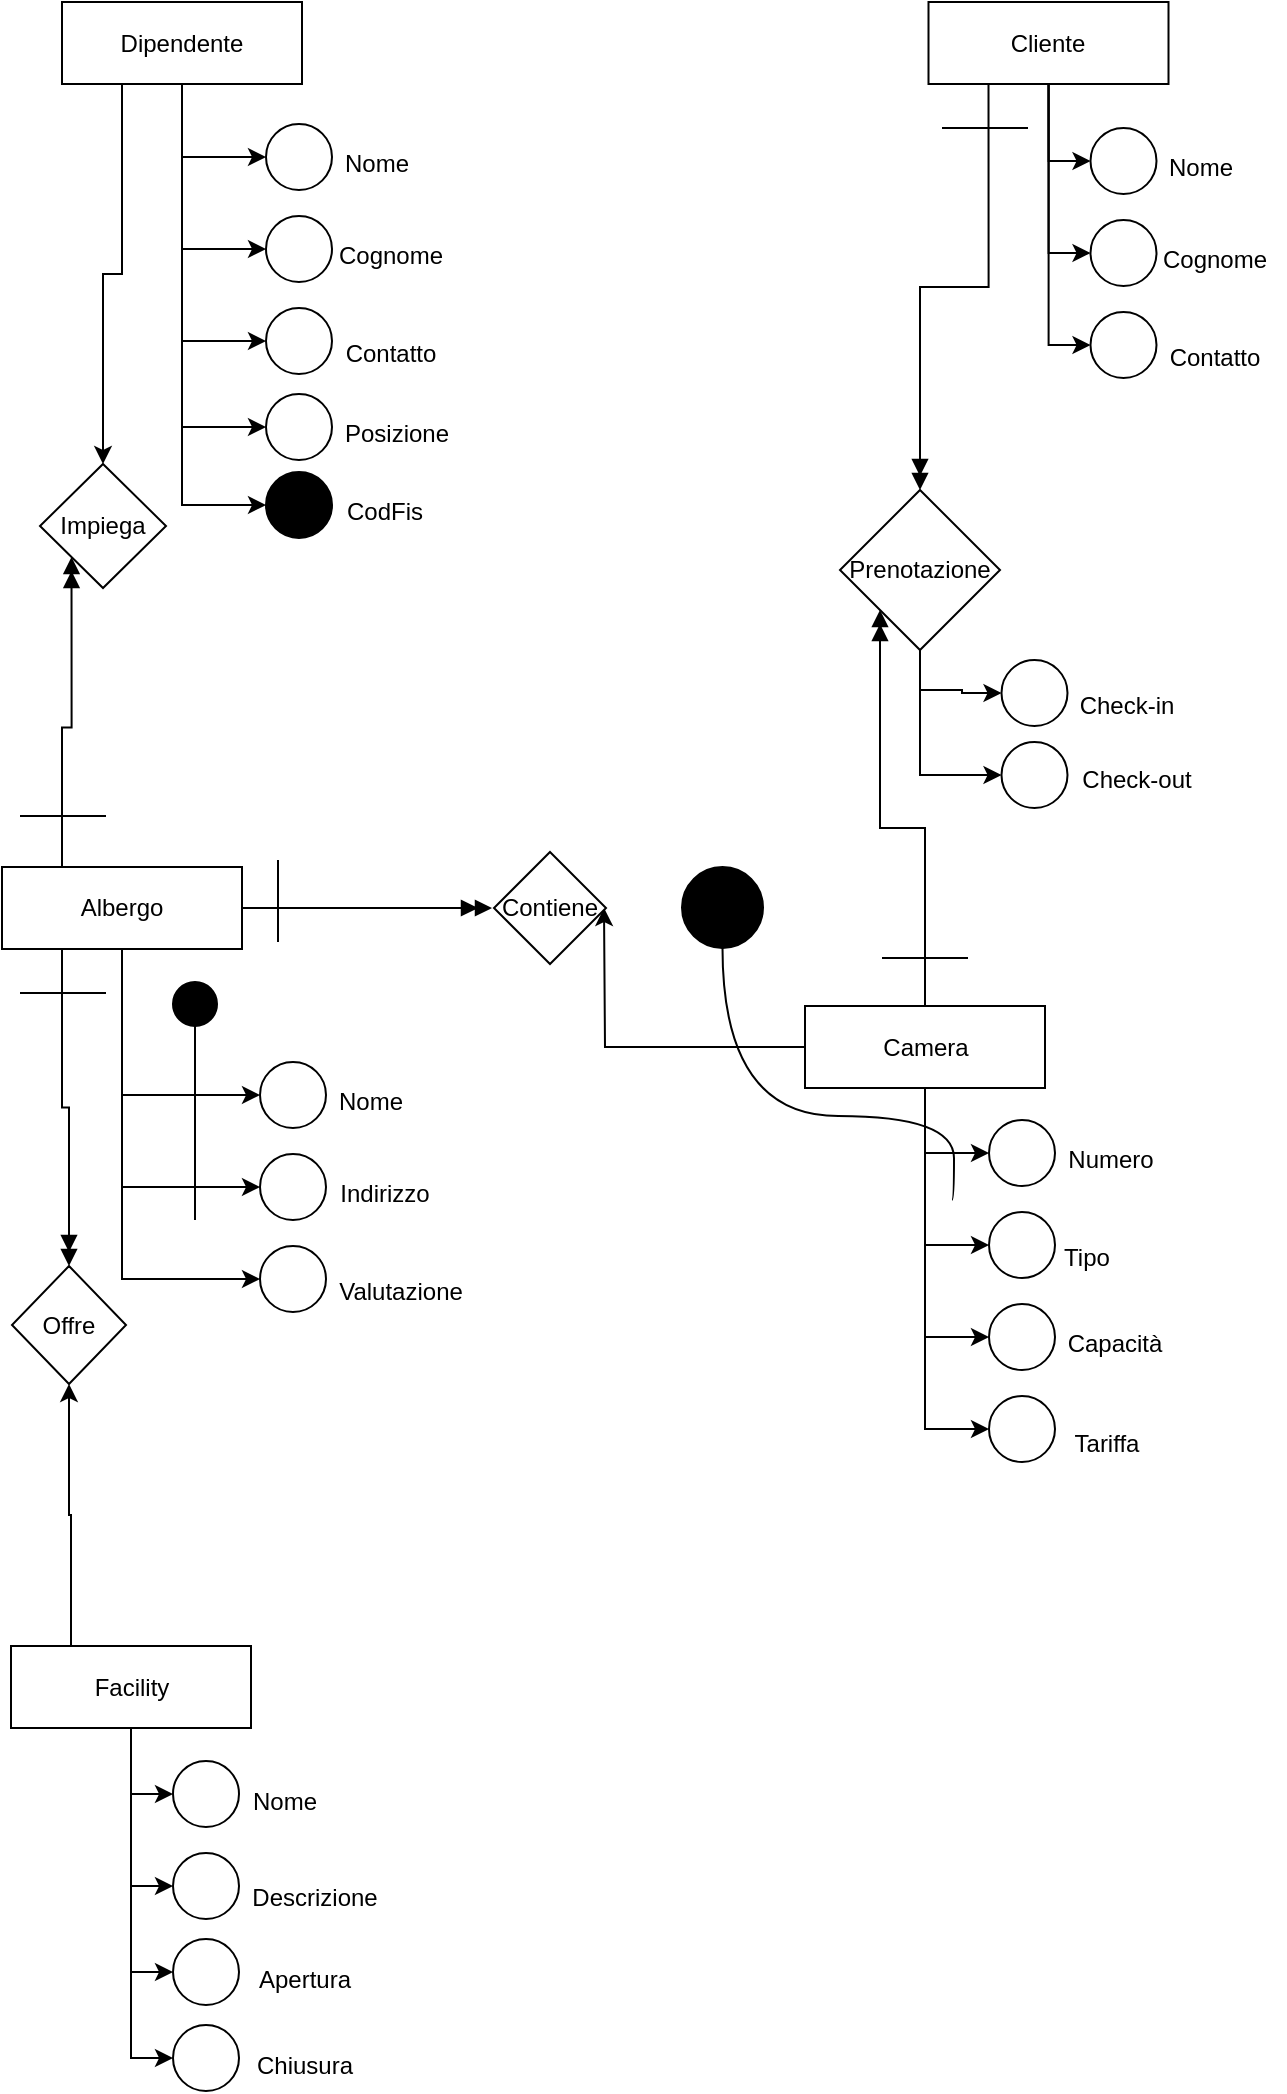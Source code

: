<mxfile version="24.0.4" type="device">
  <diagram name="Pagina-1" id="AiaeRQb6brpJJkrm8Bjg">
    <mxGraphModel dx="880" dy="532" grid="0" gridSize="10" guides="1" tooltips="1" connect="1" arrows="1" fold="1" page="1" pageScale="1" pageWidth="827" pageHeight="1169" math="0" shadow="0">
      <root>
        <mxCell id="0" />
        <mxCell id="1" parent="0" />
        <mxCell id="IVOFBcUzNCDM0Q9P0qSt-15" style="edgeStyle=orthogonalEdgeStyle;rounded=0;orthogonalLoop=1;jettySize=auto;html=1;exitX=0.5;exitY=1;exitDx=0;exitDy=0;entryX=0;entryY=0.5;entryDx=0;entryDy=0;" parent="1" source="IVOFBcUzNCDM0Q9P0qSt-1" target="IVOFBcUzNCDM0Q9P0qSt-9" edge="1">
          <mxGeometry relative="1" as="geometry" />
        </mxCell>
        <mxCell id="IVOFBcUzNCDM0Q9P0qSt-16" style="edgeStyle=orthogonalEdgeStyle;rounded=0;orthogonalLoop=1;jettySize=auto;html=1;exitX=0.5;exitY=1;exitDx=0;exitDy=0;entryX=0;entryY=0.5;entryDx=0;entryDy=0;" parent="1" source="IVOFBcUzNCDM0Q9P0qSt-1" target="IVOFBcUzNCDM0Q9P0qSt-11" edge="1">
          <mxGeometry relative="1" as="geometry" />
        </mxCell>
        <mxCell id="IVOFBcUzNCDM0Q9P0qSt-17" style="edgeStyle=orthogonalEdgeStyle;rounded=0;orthogonalLoop=1;jettySize=auto;html=1;exitX=0.5;exitY=1;exitDx=0;exitDy=0;entryX=0;entryY=0.5;entryDx=0;entryDy=0;" parent="1" source="IVOFBcUzNCDM0Q9P0qSt-1" target="IVOFBcUzNCDM0Q9P0qSt-13" edge="1">
          <mxGeometry relative="1" as="geometry" />
        </mxCell>
        <mxCell id="IVOFBcUzNCDM0Q9P0qSt-81" style="edgeStyle=orthogonalEdgeStyle;rounded=0;orthogonalLoop=1;jettySize=auto;html=1;exitX=1;exitY=0.5;exitDx=0;exitDy=0;entryX=0;entryY=0.5;entryDx=0;entryDy=0;endArrow=doubleBlock;endFill=1;" parent="1" source="IVOFBcUzNCDM0Q9P0qSt-1" edge="1">
          <mxGeometry relative="1" as="geometry">
            <mxPoint x="343" y="522" as="targetPoint" />
          </mxGeometry>
        </mxCell>
        <mxCell id="IVOFBcUzNCDM0Q9P0qSt-90" style="edgeStyle=orthogonalEdgeStyle;rounded=0;orthogonalLoop=1;jettySize=auto;html=1;exitX=0.25;exitY=1;exitDx=0;exitDy=0;entryX=0.5;entryY=0;entryDx=0;entryDy=0;endArrow=doubleBlock;endFill=1;" parent="1" source="IVOFBcUzNCDM0Q9P0qSt-1" target="IVOFBcUzNCDM0Q9P0qSt-89" edge="1">
          <mxGeometry relative="1" as="geometry" />
        </mxCell>
        <mxCell id="IVOFBcUzNCDM0Q9P0qSt-94" style="edgeStyle=orthogonalEdgeStyle;rounded=0;orthogonalLoop=1;jettySize=auto;html=1;exitX=0.25;exitY=0;exitDx=0;exitDy=0;entryX=0;entryY=1;entryDx=0;entryDy=0;endArrow=doubleBlock;endFill=1;" parent="1" source="IVOFBcUzNCDM0Q9P0qSt-1" target="IVOFBcUzNCDM0Q9P0qSt-93" edge="1">
          <mxGeometry relative="1" as="geometry" />
        </mxCell>
        <mxCell id="IVOFBcUzNCDM0Q9P0qSt-1" value="Albergo" style="rounded=0;whiteSpace=wrap;html=1;" parent="1" vertex="1">
          <mxGeometry x="98" y="501.5" width="120" height="41" as="geometry" />
        </mxCell>
        <mxCell id="IVOFBcUzNCDM0Q9P0qSt-26" style="edgeStyle=orthogonalEdgeStyle;rounded=0;orthogonalLoop=1;jettySize=auto;html=1;exitX=0.5;exitY=1;exitDx=0;exitDy=0;entryX=0;entryY=0.5;entryDx=0;entryDy=0;" parent="1" source="IVOFBcUzNCDM0Q9P0qSt-3" target="IVOFBcUzNCDM0Q9P0qSt-18" edge="1">
          <mxGeometry relative="1" as="geometry" />
        </mxCell>
        <mxCell id="IVOFBcUzNCDM0Q9P0qSt-27" style="edgeStyle=orthogonalEdgeStyle;rounded=0;orthogonalLoop=1;jettySize=auto;html=1;entryX=0;entryY=0.5;entryDx=0;entryDy=0;" parent="1" source="IVOFBcUzNCDM0Q9P0qSt-3" target="IVOFBcUzNCDM0Q9P0qSt-20" edge="1">
          <mxGeometry relative="1" as="geometry" />
        </mxCell>
        <mxCell id="IVOFBcUzNCDM0Q9P0qSt-28" style="edgeStyle=orthogonalEdgeStyle;rounded=0;orthogonalLoop=1;jettySize=auto;html=1;entryX=0;entryY=0.5;entryDx=0;entryDy=0;" parent="1" source="IVOFBcUzNCDM0Q9P0qSt-3" target="IVOFBcUzNCDM0Q9P0qSt-22" edge="1">
          <mxGeometry relative="1" as="geometry" />
        </mxCell>
        <mxCell id="IVOFBcUzNCDM0Q9P0qSt-30" style="edgeStyle=orthogonalEdgeStyle;rounded=0;orthogonalLoop=1;jettySize=auto;html=1;entryX=0;entryY=0.5;entryDx=0;entryDy=0;" parent="1" source="IVOFBcUzNCDM0Q9P0qSt-3" target="IVOFBcUzNCDM0Q9P0qSt-24" edge="1">
          <mxGeometry relative="1" as="geometry" />
        </mxCell>
        <mxCell id="IVOFBcUzNCDM0Q9P0qSt-82" style="edgeStyle=orthogonalEdgeStyle;rounded=0;orthogonalLoop=1;jettySize=auto;html=1;exitX=0;exitY=0.5;exitDx=0;exitDy=0;entryX=1;entryY=0.5;entryDx=0;entryDy=0;endArrow=classic;endFill=1;" parent="1" source="IVOFBcUzNCDM0Q9P0qSt-3" edge="1">
          <mxGeometry relative="1" as="geometry">
            <mxPoint x="399" y="522" as="targetPoint" />
          </mxGeometry>
        </mxCell>
        <mxCell id="IVOFBcUzNCDM0Q9P0qSt-3" value="Camera" style="rounded=0;whiteSpace=wrap;html=1;" parent="1" vertex="1">
          <mxGeometry x="499.5" y="571" width="120" height="41" as="geometry" />
        </mxCell>
        <mxCell id="IVOFBcUzNCDM0Q9P0qSt-42" style="edgeStyle=orthogonalEdgeStyle;rounded=0;orthogonalLoop=1;jettySize=auto;html=1;exitX=0.5;exitY=1;exitDx=0;exitDy=0;entryX=0;entryY=0.5;entryDx=0;entryDy=0;" parent="1" source="IVOFBcUzNCDM0Q9P0qSt-4" target="IVOFBcUzNCDM0Q9P0qSt-32" edge="1">
          <mxGeometry relative="1" as="geometry" />
        </mxCell>
        <mxCell id="IVOFBcUzNCDM0Q9P0qSt-43" style="edgeStyle=orthogonalEdgeStyle;rounded=0;orthogonalLoop=1;jettySize=auto;html=1;entryX=0;entryY=0.5;entryDx=0;entryDy=0;" parent="1" source="IVOFBcUzNCDM0Q9P0qSt-4" target="IVOFBcUzNCDM0Q9P0qSt-34" edge="1">
          <mxGeometry relative="1" as="geometry" />
        </mxCell>
        <mxCell id="IVOFBcUzNCDM0Q9P0qSt-44" style="edgeStyle=orthogonalEdgeStyle;rounded=0;orthogonalLoop=1;jettySize=auto;html=1;entryX=0;entryY=0.5;entryDx=0;entryDy=0;" parent="1" source="IVOFBcUzNCDM0Q9P0qSt-4" target="IVOFBcUzNCDM0Q9P0qSt-36" edge="1">
          <mxGeometry relative="1" as="geometry" />
        </mxCell>
        <mxCell id="IVOFBcUzNCDM0Q9P0qSt-85" style="edgeStyle=orthogonalEdgeStyle;rounded=0;orthogonalLoop=1;jettySize=auto;html=1;exitX=0.25;exitY=1;exitDx=0;exitDy=0;entryX=0.5;entryY=0;entryDx=0;entryDy=0;endArrow=doubleBlock;endFill=1;" parent="1" source="IVOFBcUzNCDM0Q9P0qSt-4" target="IVOFBcUzNCDM0Q9P0qSt-61" edge="1">
          <mxGeometry relative="1" as="geometry" />
        </mxCell>
        <mxCell id="IVOFBcUzNCDM0Q9P0qSt-4" value="Cliente" style="rounded=0;whiteSpace=wrap;html=1;" parent="1" vertex="1">
          <mxGeometry x="561.25" y="69" width="120" height="41" as="geometry" />
        </mxCell>
        <mxCell id="IVOFBcUzNCDM0Q9P0qSt-57" style="edgeStyle=orthogonalEdgeStyle;rounded=0;orthogonalLoop=1;jettySize=auto;html=1;entryX=0;entryY=0.5;entryDx=0;entryDy=0;" parent="1" source="IVOFBcUzNCDM0Q9P0qSt-7" target="IVOFBcUzNCDM0Q9P0qSt-47" edge="1">
          <mxGeometry relative="1" as="geometry" />
        </mxCell>
        <mxCell id="IVOFBcUzNCDM0Q9P0qSt-58" style="edgeStyle=orthogonalEdgeStyle;rounded=0;orthogonalLoop=1;jettySize=auto;html=1;entryX=0;entryY=0.5;entryDx=0;entryDy=0;" parent="1" source="IVOFBcUzNCDM0Q9P0qSt-7" target="IVOFBcUzNCDM0Q9P0qSt-49" edge="1">
          <mxGeometry relative="1" as="geometry" />
        </mxCell>
        <mxCell id="IVOFBcUzNCDM0Q9P0qSt-59" style="edgeStyle=orthogonalEdgeStyle;rounded=0;orthogonalLoop=1;jettySize=auto;html=1;entryX=0;entryY=0.5;entryDx=0;entryDy=0;" parent="1" source="IVOFBcUzNCDM0Q9P0qSt-7" target="IVOFBcUzNCDM0Q9P0qSt-51" edge="1">
          <mxGeometry relative="1" as="geometry" />
        </mxCell>
        <mxCell id="IVOFBcUzNCDM0Q9P0qSt-60" style="edgeStyle=orthogonalEdgeStyle;rounded=0;orthogonalLoop=1;jettySize=auto;html=1;entryX=0;entryY=0.5;entryDx=0;entryDy=0;" parent="1" source="IVOFBcUzNCDM0Q9P0qSt-7" target="IVOFBcUzNCDM0Q9P0qSt-53" edge="1">
          <mxGeometry relative="1" as="geometry" />
        </mxCell>
        <mxCell id="IVOFBcUzNCDM0Q9P0qSt-95" style="edgeStyle=orthogonalEdgeStyle;rounded=0;orthogonalLoop=1;jettySize=auto;html=1;exitX=0.25;exitY=1;exitDx=0;exitDy=0;entryX=0.5;entryY=0;entryDx=0;entryDy=0;" parent="1" source="IVOFBcUzNCDM0Q9P0qSt-7" target="IVOFBcUzNCDM0Q9P0qSt-93" edge="1">
          <mxGeometry relative="1" as="geometry" />
        </mxCell>
        <mxCell id="IVOFBcUzNCDM0Q9P0qSt-102" style="edgeStyle=orthogonalEdgeStyle;rounded=0;orthogonalLoop=1;jettySize=auto;html=1;entryX=0;entryY=0.5;entryDx=0;entryDy=0;" parent="1" source="IVOFBcUzNCDM0Q9P0qSt-7" target="IVOFBcUzNCDM0Q9P0qSt-100" edge="1">
          <mxGeometry relative="1" as="geometry" />
        </mxCell>
        <mxCell id="IVOFBcUzNCDM0Q9P0qSt-7" value="Dipendente" style="rounded=0;whiteSpace=wrap;html=1;" parent="1" vertex="1">
          <mxGeometry x="128" y="69" width="120" height="41" as="geometry" />
        </mxCell>
        <mxCell id="IVOFBcUzNCDM0Q9P0qSt-76" style="edgeStyle=orthogonalEdgeStyle;rounded=0;orthogonalLoop=1;jettySize=auto;html=1;entryX=0;entryY=0.5;entryDx=0;entryDy=0;" parent="1" source="IVOFBcUzNCDM0Q9P0qSt-8" target="IVOFBcUzNCDM0Q9P0qSt-68" edge="1">
          <mxGeometry relative="1" as="geometry" />
        </mxCell>
        <mxCell id="IVOFBcUzNCDM0Q9P0qSt-77" style="edgeStyle=orthogonalEdgeStyle;rounded=0;orthogonalLoop=1;jettySize=auto;html=1;entryX=0;entryY=0.5;entryDx=0;entryDy=0;" parent="1" source="IVOFBcUzNCDM0Q9P0qSt-8" target="IVOFBcUzNCDM0Q9P0qSt-70" edge="1">
          <mxGeometry relative="1" as="geometry" />
        </mxCell>
        <mxCell id="IVOFBcUzNCDM0Q9P0qSt-78" style="edgeStyle=orthogonalEdgeStyle;rounded=0;orthogonalLoop=1;jettySize=auto;html=1;entryX=0;entryY=0.5;entryDx=0;entryDy=0;" parent="1" source="IVOFBcUzNCDM0Q9P0qSt-8" target="IVOFBcUzNCDM0Q9P0qSt-72" edge="1">
          <mxGeometry relative="1" as="geometry" />
        </mxCell>
        <mxCell id="IVOFBcUzNCDM0Q9P0qSt-79" style="edgeStyle=orthogonalEdgeStyle;rounded=0;orthogonalLoop=1;jettySize=auto;html=1;entryX=0;entryY=0.5;entryDx=0;entryDy=0;" parent="1" source="IVOFBcUzNCDM0Q9P0qSt-8" target="IVOFBcUzNCDM0Q9P0qSt-74" edge="1">
          <mxGeometry relative="1" as="geometry" />
        </mxCell>
        <mxCell id="IVOFBcUzNCDM0Q9P0qSt-91" style="edgeStyle=orthogonalEdgeStyle;rounded=0;orthogonalLoop=1;jettySize=auto;html=1;exitX=0.25;exitY=0;exitDx=0;exitDy=0;entryX=0.5;entryY=1;entryDx=0;entryDy=0;" parent="1" source="IVOFBcUzNCDM0Q9P0qSt-8" target="IVOFBcUzNCDM0Q9P0qSt-89" edge="1">
          <mxGeometry relative="1" as="geometry" />
        </mxCell>
        <mxCell id="IVOFBcUzNCDM0Q9P0qSt-8" value="Facility" style="rounded=0;whiteSpace=wrap;html=1;" parent="1" vertex="1">
          <mxGeometry x="102.5" y="891" width="120" height="41" as="geometry" />
        </mxCell>
        <mxCell id="IVOFBcUzNCDM0Q9P0qSt-9" value="" style="ellipse;whiteSpace=wrap;html=1;aspect=fixed;" parent="1" vertex="1">
          <mxGeometry x="227" y="599" width="33" height="33" as="geometry" />
        </mxCell>
        <mxCell id="IVOFBcUzNCDM0Q9P0qSt-10" value="Nome" style="text;html=1;align=center;verticalAlign=middle;resizable=0;points=[];autosize=1;strokeColor=none;fillColor=none;" parent="1" vertex="1">
          <mxGeometry x="257" y="606" width="50" height="26" as="geometry" />
        </mxCell>
        <mxCell id="IVOFBcUzNCDM0Q9P0qSt-11" value="" style="ellipse;whiteSpace=wrap;html=1;aspect=fixed;fillColor=none;" parent="1" vertex="1">
          <mxGeometry x="227" y="645" width="33" height="33" as="geometry" />
        </mxCell>
        <mxCell id="IVOFBcUzNCDM0Q9P0qSt-12" value="Indirizzo" style="text;html=1;align=center;verticalAlign=middle;resizable=0;points=[];autosize=1;strokeColor=none;fillColor=none;" parent="1" vertex="1">
          <mxGeometry x="257" y="652" width="63" height="26" as="geometry" />
        </mxCell>
        <mxCell id="IVOFBcUzNCDM0Q9P0qSt-13" value="" style="ellipse;whiteSpace=wrap;html=1;aspect=fixed;" parent="1" vertex="1">
          <mxGeometry x="227" y="691" width="33" height="33" as="geometry" />
        </mxCell>
        <mxCell id="IVOFBcUzNCDM0Q9P0qSt-14" value="Valutazione" style="text;html=1;align=center;verticalAlign=middle;resizable=0;points=[];autosize=1;strokeColor=none;fillColor=none;" parent="1" vertex="1">
          <mxGeometry x="257" y="701" width="80" height="26" as="geometry" />
        </mxCell>
        <mxCell id="IVOFBcUzNCDM0Q9P0qSt-18" value="" style="ellipse;whiteSpace=wrap;html=1;aspect=fixed;fillColor=#FFFFFF;strokeColor=#000000;" parent="1" vertex="1">
          <mxGeometry x="591.5" y="628" width="33" height="33" as="geometry" />
        </mxCell>
        <mxCell id="IVOFBcUzNCDM0Q9P0qSt-19" value="Numero" style="text;html=1;align=center;verticalAlign=middle;resizable=0;points=[];autosize=1;strokeColor=none;fillColor=none;" parent="1" vertex="1">
          <mxGeometry x="621.5" y="635" width="61" height="26" as="geometry" />
        </mxCell>
        <mxCell id="IVOFBcUzNCDM0Q9P0qSt-20" value="" style="ellipse;whiteSpace=wrap;html=1;aspect=fixed;" parent="1" vertex="1">
          <mxGeometry x="591.5" y="674" width="33" height="33" as="geometry" />
        </mxCell>
        <mxCell id="IVOFBcUzNCDM0Q9P0qSt-21" value="Tipo" style="text;html=1;align=center;verticalAlign=middle;resizable=0;points=[];autosize=1;strokeColor=none;fillColor=none;" parent="1" vertex="1">
          <mxGeometry x="619.5" y="684" width="41" height="26" as="geometry" />
        </mxCell>
        <mxCell id="IVOFBcUzNCDM0Q9P0qSt-22" value="" style="ellipse;whiteSpace=wrap;html=1;aspect=fixed;" parent="1" vertex="1">
          <mxGeometry x="591.5" y="720" width="33" height="33" as="geometry" />
        </mxCell>
        <mxCell id="IVOFBcUzNCDM0Q9P0qSt-23" value="Capacità" style="text;html=1;align=center;verticalAlign=middle;resizable=0;points=[];autosize=1;strokeColor=none;fillColor=none;" parent="1" vertex="1">
          <mxGeometry x="621.5" y="727" width="65" height="26" as="geometry" />
        </mxCell>
        <mxCell id="IVOFBcUzNCDM0Q9P0qSt-24" value="" style="ellipse;whiteSpace=wrap;html=1;aspect=fixed;" parent="1" vertex="1">
          <mxGeometry x="591.5" y="766" width="33" height="33" as="geometry" />
        </mxCell>
        <mxCell id="IVOFBcUzNCDM0Q9P0qSt-25" value="Tariffa" style="text;html=1;align=center;verticalAlign=middle;resizable=0;points=[];autosize=1;strokeColor=none;fillColor=none;" parent="1" vertex="1">
          <mxGeometry x="624.5" y="777" width="50" height="26" as="geometry" />
        </mxCell>
        <mxCell id="IVOFBcUzNCDM0Q9P0qSt-32" value="" style="ellipse;whiteSpace=wrap;html=1;aspect=fixed;" parent="1" vertex="1">
          <mxGeometry x="642.25" y="132" width="33" height="33" as="geometry" />
        </mxCell>
        <mxCell id="IVOFBcUzNCDM0Q9P0qSt-33" value="Nome" style="text;html=1;align=center;verticalAlign=middle;resizable=0;points=[];autosize=1;strokeColor=none;fillColor=none;" parent="1" vertex="1">
          <mxGeometry x="672.25" y="139" width="50" height="26" as="geometry" />
        </mxCell>
        <mxCell id="IVOFBcUzNCDM0Q9P0qSt-34" value="" style="ellipse;whiteSpace=wrap;html=1;aspect=fixed;" parent="1" vertex="1">
          <mxGeometry x="642.25" y="178" width="33" height="33" as="geometry" />
        </mxCell>
        <mxCell id="IVOFBcUzNCDM0Q9P0qSt-35" value="Cognome" style="text;html=1;align=center;verticalAlign=middle;resizable=0;points=[];autosize=1;strokeColor=none;fillColor=none;" parent="1" vertex="1">
          <mxGeometry x="669.25" y="185" width="70" height="26" as="geometry" />
        </mxCell>
        <mxCell id="IVOFBcUzNCDM0Q9P0qSt-36" value="" style="ellipse;whiteSpace=wrap;html=1;aspect=fixed;" parent="1" vertex="1">
          <mxGeometry x="642.25" y="224" width="33" height="33" as="geometry" />
        </mxCell>
        <mxCell id="IVOFBcUzNCDM0Q9P0qSt-37" value="Contatto" style="text;html=1;align=center;verticalAlign=middle;resizable=0;points=[];autosize=1;strokeColor=none;fillColor=none;" parent="1" vertex="1">
          <mxGeometry x="672.75" y="234" width="63" height="26" as="geometry" />
        </mxCell>
        <mxCell id="IVOFBcUzNCDM0Q9P0qSt-38" value="" style="ellipse;whiteSpace=wrap;html=1;aspect=fixed;" parent="1" vertex="1">
          <mxGeometry x="597.75" y="398" width="33" height="33" as="geometry" />
        </mxCell>
        <mxCell id="IVOFBcUzNCDM0Q9P0qSt-39" value="Check-in" style="text;html=1;align=center;verticalAlign=middle;resizable=0;points=[];autosize=1;strokeColor=none;fillColor=none;" parent="1" vertex="1">
          <mxGeometry x="627.25" y="408" width="65" height="26" as="geometry" />
        </mxCell>
        <mxCell id="IVOFBcUzNCDM0Q9P0qSt-40" value="" style="ellipse;whiteSpace=wrap;html=1;aspect=fixed;" parent="1" vertex="1">
          <mxGeometry x="597.75" y="439" width="33" height="33" as="geometry" />
        </mxCell>
        <mxCell id="IVOFBcUzNCDM0Q9P0qSt-41" value="Check-out" style="text;html=1;align=center;verticalAlign=middle;resizable=0;points=[];autosize=1;strokeColor=none;fillColor=none;" parent="1" vertex="1">
          <mxGeometry x="628.25" y="444.5" width="73" height="26" as="geometry" />
        </mxCell>
        <mxCell id="IVOFBcUzNCDM0Q9P0qSt-47" value="" style="ellipse;whiteSpace=wrap;html=1;aspect=fixed;" parent="1" vertex="1">
          <mxGeometry x="230" y="130" width="33" height="33" as="geometry" />
        </mxCell>
        <mxCell id="IVOFBcUzNCDM0Q9P0qSt-48" value="Nome" style="text;html=1;align=center;verticalAlign=middle;resizable=0;points=[];autosize=1;strokeColor=none;fillColor=none;" parent="1" vertex="1">
          <mxGeometry x="260" y="137" width="50" height="26" as="geometry" />
        </mxCell>
        <mxCell id="IVOFBcUzNCDM0Q9P0qSt-49" value="" style="ellipse;whiteSpace=wrap;html=1;aspect=fixed;" parent="1" vertex="1">
          <mxGeometry x="230" y="176" width="33" height="33" as="geometry" />
        </mxCell>
        <mxCell id="IVOFBcUzNCDM0Q9P0qSt-50" value="Cognome" style="text;html=1;align=center;verticalAlign=middle;resizable=0;points=[];autosize=1;strokeColor=none;fillColor=none;" parent="1" vertex="1">
          <mxGeometry x="257" y="183" width="70" height="26" as="geometry" />
        </mxCell>
        <mxCell id="IVOFBcUzNCDM0Q9P0qSt-51" value="" style="ellipse;whiteSpace=wrap;html=1;aspect=fixed;" parent="1" vertex="1">
          <mxGeometry x="230" y="222" width="33" height="33" as="geometry" />
        </mxCell>
        <mxCell id="IVOFBcUzNCDM0Q9P0qSt-52" value="Contatto" style="text;html=1;align=center;verticalAlign=middle;resizable=0;points=[];autosize=1;strokeColor=none;fillColor=none;" parent="1" vertex="1">
          <mxGeometry x="260.5" y="232" width="63" height="26" as="geometry" />
        </mxCell>
        <mxCell id="IVOFBcUzNCDM0Q9P0qSt-53" value="" style="ellipse;whiteSpace=wrap;html=1;aspect=fixed;" parent="1" vertex="1">
          <mxGeometry x="230" y="265" width="33" height="33" as="geometry" />
        </mxCell>
        <mxCell id="IVOFBcUzNCDM0Q9P0qSt-54" value="Posizione" style="text;html=1;align=center;verticalAlign=middle;resizable=0;points=[];autosize=1;strokeColor=none;fillColor=none;" parent="1" vertex="1">
          <mxGeometry x="260" y="271.5" width="70" height="26" as="geometry" />
        </mxCell>
        <mxCell id="IVOFBcUzNCDM0Q9P0qSt-98" style="edgeStyle=orthogonalEdgeStyle;rounded=0;orthogonalLoop=1;jettySize=auto;html=1;exitX=0.5;exitY=1;exitDx=0;exitDy=0;entryX=0;entryY=0.5;entryDx=0;entryDy=0;" parent="1" source="IVOFBcUzNCDM0Q9P0qSt-61" target="IVOFBcUzNCDM0Q9P0qSt-40" edge="1">
          <mxGeometry relative="1" as="geometry" />
        </mxCell>
        <mxCell id="IVOFBcUzNCDM0Q9P0qSt-99" style="edgeStyle=orthogonalEdgeStyle;rounded=0;orthogonalLoop=1;jettySize=auto;html=1;entryX=0;entryY=0.5;entryDx=0;entryDy=0;" parent="1" source="IVOFBcUzNCDM0Q9P0qSt-61" target="IVOFBcUzNCDM0Q9P0qSt-38" edge="1">
          <mxGeometry relative="1" as="geometry">
            <Array as="points">
              <mxPoint x="557" y="413" />
              <mxPoint x="578" y="413" />
              <mxPoint x="578" y="415" />
            </Array>
          </mxGeometry>
        </mxCell>
        <mxCell id="IVOFBcUzNCDM0Q9P0qSt-61" value="Prenotazione" style="rhombus;whiteSpace=wrap;html=1;" parent="1" vertex="1">
          <mxGeometry x="517" y="313" width="80" height="80" as="geometry" />
        </mxCell>
        <mxCell id="IVOFBcUzNCDM0Q9P0qSt-68" value="" style="ellipse;whiteSpace=wrap;html=1;aspect=fixed;" parent="1" vertex="1">
          <mxGeometry x="183.5" y="948.5" width="33" height="33" as="geometry" />
        </mxCell>
        <mxCell id="IVOFBcUzNCDM0Q9P0qSt-69" value="Nome" style="text;html=1;align=center;verticalAlign=middle;resizable=0;points=[];autosize=1;strokeColor=none;fillColor=none;" parent="1" vertex="1">
          <mxGeometry x="213.5" y="955.5" width="50" height="26" as="geometry" />
        </mxCell>
        <mxCell id="IVOFBcUzNCDM0Q9P0qSt-70" value="" style="ellipse;whiteSpace=wrap;html=1;aspect=fixed;" parent="1" vertex="1">
          <mxGeometry x="183.5" y="994.5" width="33" height="33" as="geometry" />
        </mxCell>
        <mxCell id="IVOFBcUzNCDM0Q9P0qSt-71" value="Descrizione" style="text;html=1;align=center;verticalAlign=middle;resizable=0;points=[];autosize=1;strokeColor=none;fillColor=none;" parent="1" vertex="1">
          <mxGeometry x="213.5" y="1003.5" width="81" height="26" as="geometry" />
        </mxCell>
        <mxCell id="IVOFBcUzNCDM0Q9P0qSt-72" value="" style="ellipse;whiteSpace=wrap;html=1;aspect=fixed;" parent="1" vertex="1">
          <mxGeometry x="183.5" y="1037.5" width="33" height="33" as="geometry" />
        </mxCell>
        <mxCell id="IVOFBcUzNCDM0Q9P0qSt-73" value="Apertura" style="text;html=1;align=center;verticalAlign=middle;resizable=0;points=[];autosize=1;strokeColor=none;fillColor=none;" parent="1" vertex="1">
          <mxGeometry x="216.5" y="1044.5" width="64" height="26" as="geometry" />
        </mxCell>
        <mxCell id="IVOFBcUzNCDM0Q9P0qSt-74" value="" style="ellipse;whiteSpace=wrap;html=1;aspect=fixed;" parent="1" vertex="1">
          <mxGeometry x="183.5" y="1080.5" width="33" height="33" as="geometry" />
        </mxCell>
        <mxCell id="IVOFBcUzNCDM0Q9P0qSt-75" value="Chiusura" style="text;html=1;align=center;verticalAlign=middle;resizable=0;points=[];autosize=1;strokeColor=none;fillColor=none;" parent="1" vertex="1">
          <mxGeometry x="215.5" y="1087.5" width="66" height="26" as="geometry" />
        </mxCell>
        <mxCell id="IVOFBcUzNCDM0Q9P0qSt-80" value="Contiene" style="rhombus;whiteSpace=wrap;html=1;" parent="1" vertex="1">
          <mxGeometry x="344" y="494" width="56" height="56" as="geometry" />
        </mxCell>
        <mxCell id="IVOFBcUzNCDM0Q9P0qSt-84" value="" style="endArrow=none;html=1;rounded=0;" parent="1" edge="1">
          <mxGeometry width="50" height="50" relative="1" as="geometry">
            <mxPoint x="236" y="539" as="sourcePoint" />
            <mxPoint x="236" y="498" as="targetPoint" />
          </mxGeometry>
        </mxCell>
        <mxCell id="IVOFBcUzNCDM0Q9P0qSt-87" style="edgeStyle=orthogonalEdgeStyle;rounded=0;orthogonalLoop=1;jettySize=auto;html=1;exitX=0.5;exitY=0;exitDx=0;exitDy=0;entryX=0;entryY=1;entryDx=0;entryDy=0;endArrow=doubleBlock;endFill=1;" parent="1" source="IVOFBcUzNCDM0Q9P0qSt-3" target="IVOFBcUzNCDM0Q9P0qSt-61" edge="1">
          <mxGeometry relative="1" as="geometry" />
        </mxCell>
        <mxCell id="IVOFBcUzNCDM0Q9P0qSt-88" value="" style="endArrow=none;html=1;rounded=0;" parent="1" edge="1">
          <mxGeometry width="50" height="50" relative="1" as="geometry">
            <mxPoint x="538" y="547" as="sourcePoint" />
            <mxPoint x="581" y="547" as="targetPoint" />
          </mxGeometry>
        </mxCell>
        <mxCell id="IVOFBcUzNCDM0Q9P0qSt-89" value="Offre" style="rhombus;whiteSpace=wrap;html=1;" parent="1" vertex="1">
          <mxGeometry x="103" y="701" width="57" height="59" as="geometry" />
        </mxCell>
        <mxCell id="IVOFBcUzNCDM0Q9P0qSt-92" value="" style="endArrow=none;html=1;rounded=0;" parent="1" edge="1">
          <mxGeometry width="50" height="50" relative="1" as="geometry">
            <mxPoint x="107" y="564.5" as="sourcePoint" />
            <mxPoint x="150" y="564.5" as="targetPoint" />
          </mxGeometry>
        </mxCell>
        <mxCell id="IVOFBcUzNCDM0Q9P0qSt-93" value="Impiega" style="rhombus;whiteSpace=wrap;html=1;" parent="1" vertex="1">
          <mxGeometry x="117" y="300" width="63" height="62" as="geometry" />
        </mxCell>
        <mxCell id="IVOFBcUzNCDM0Q9P0qSt-96" value="" style="endArrow=none;html=1;rounded=0;" parent="1" edge="1">
          <mxGeometry width="50" height="50" relative="1" as="geometry">
            <mxPoint x="107" y="476" as="sourcePoint" />
            <mxPoint x="150" y="476" as="targetPoint" />
          </mxGeometry>
        </mxCell>
        <mxCell id="IVOFBcUzNCDM0Q9P0qSt-100" value="" style="ellipse;whiteSpace=wrap;html=1;aspect=fixed;fillColor=#000000;" parent="1" vertex="1">
          <mxGeometry x="230" y="304" width="33" height="33" as="geometry" />
        </mxCell>
        <mxCell id="IVOFBcUzNCDM0Q9P0qSt-101" value="CodFis" style="text;html=1;align=center;verticalAlign=middle;resizable=0;points=[];autosize=1;strokeColor=none;fillColor=none;" parent="1" vertex="1">
          <mxGeometry x="260.5" y="311" width="56" height="26" as="geometry" />
        </mxCell>
        <mxCell id="xgqKD6QvLh1qE4DND_Kg-4" style="edgeStyle=orthogonalEdgeStyle;rounded=0;orthogonalLoop=1;jettySize=auto;html=1;endArrow=none;endFill=0;strokeColor=default;curved=1;" edge="1" parent="1" source="xgqKD6QvLh1qE4DND_Kg-3">
          <mxGeometry relative="1" as="geometry">
            <mxPoint x="573" y="668" as="targetPoint" />
            <Array as="points">
              <mxPoint x="458" y="626" />
              <mxPoint x="574" y="626" />
            </Array>
          </mxGeometry>
        </mxCell>
        <mxCell id="xgqKD6QvLh1qE4DND_Kg-3" value="" style="ellipse;whiteSpace=wrap;html=1;aspect=fixed;fillColor=#000000;" vertex="1" parent="1">
          <mxGeometry x="438" y="501.5" width="40.5" height="40.5" as="geometry" />
        </mxCell>
        <mxCell id="xgqKD6QvLh1qE4DND_Kg-5" style="edgeStyle=orthogonalEdgeStyle;rounded=0;orthogonalLoop=1;jettySize=auto;html=1;exitX=0;exitY=0;exitDx=0;exitDy=0;entryX=0.333;entryY=0.364;entryDx=0;entryDy=0;entryPerimeter=0;" edge="1" parent="1" source="IVOFBcUzNCDM0Q9P0qSt-100" target="IVOFBcUzNCDM0Q9P0qSt-100">
          <mxGeometry relative="1" as="geometry" />
        </mxCell>
        <mxCell id="xgqKD6QvLh1qE4DND_Kg-11" style="edgeStyle=orthogonalEdgeStyle;rounded=0;orthogonalLoop=1;jettySize=auto;html=1;endArrow=none;endFill=0;" edge="1" parent="1" source="xgqKD6QvLh1qE4DND_Kg-8">
          <mxGeometry relative="1" as="geometry">
            <mxPoint x="194.5" y="678" as="targetPoint" />
          </mxGeometry>
        </mxCell>
        <mxCell id="xgqKD6QvLh1qE4DND_Kg-8" value="" style="ellipse;whiteSpace=wrap;html=1;aspect=fixed;fillColor=#000000;" vertex="1" parent="1">
          <mxGeometry x="183.5" y="559" width="22" height="22" as="geometry" />
        </mxCell>
        <mxCell id="xgqKD6QvLh1qE4DND_Kg-12" value="" style="endArrow=none;html=1;rounded=0;" edge="1" parent="1">
          <mxGeometry width="50" height="50" relative="1" as="geometry">
            <mxPoint x="568" y="132" as="sourcePoint" />
            <mxPoint x="611" y="132" as="targetPoint" />
          </mxGeometry>
        </mxCell>
      </root>
    </mxGraphModel>
  </diagram>
</mxfile>
